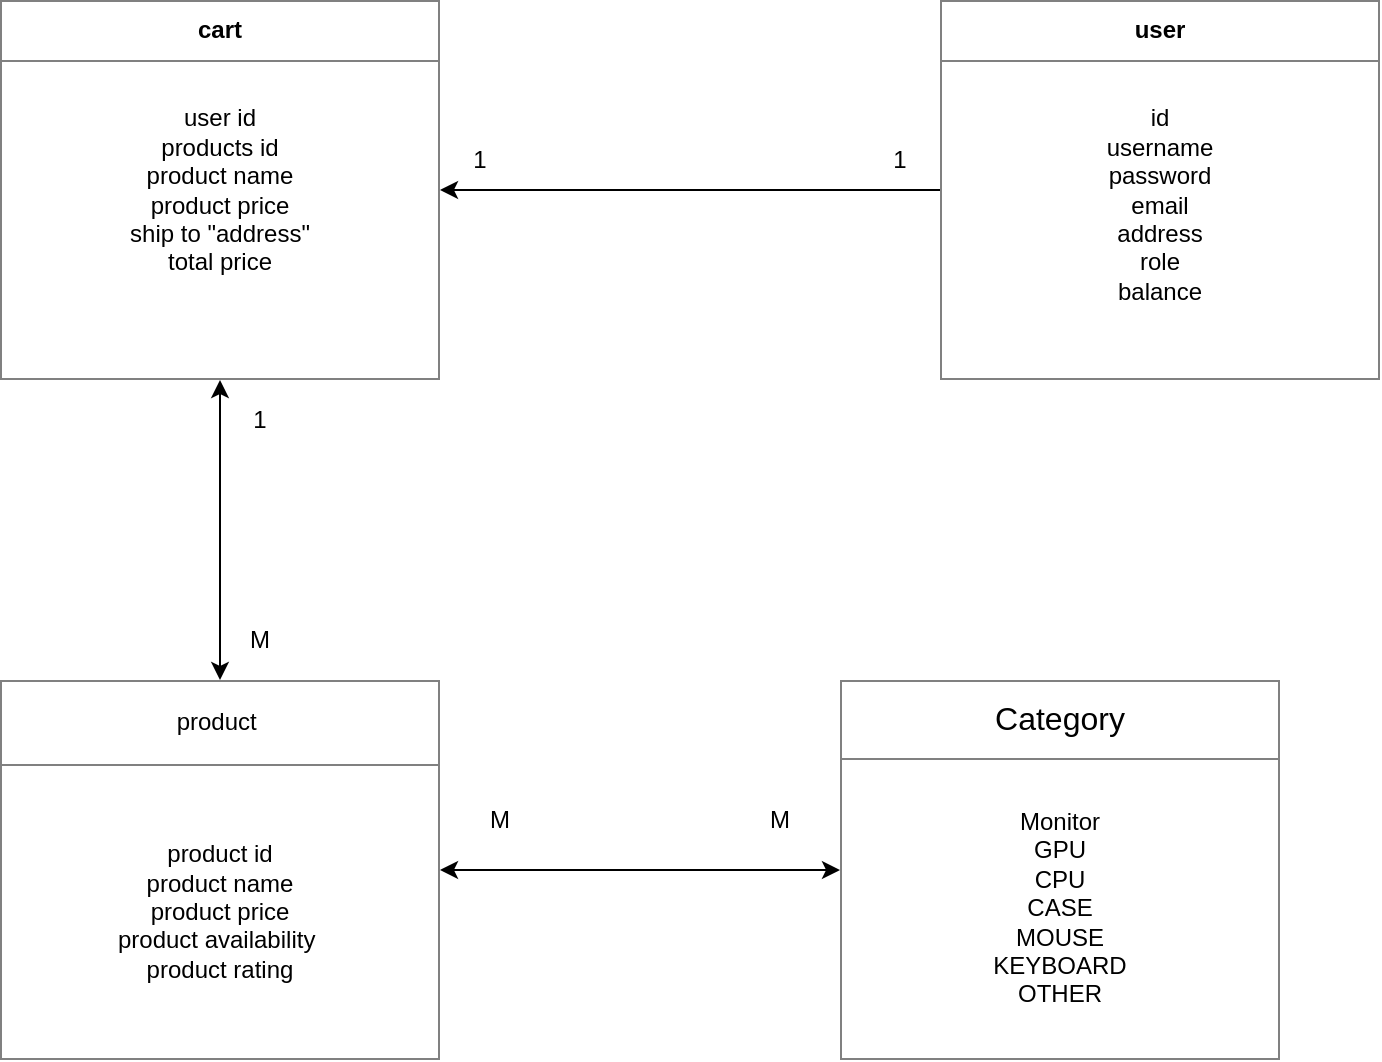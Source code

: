 <mxfile version="12.1.3" type="device" pages="1"><diagram id="pUJJA0PXr73UpC3iJPha" name="Page-1"><mxGraphModel dx="1346" dy="963" grid="1" gridSize="10" guides="1" tooltips="1" connect="1" arrows="1" fold="1" page="1" pageScale="1" pageWidth="850" pageHeight="1100" math="0" shadow="0"><root><mxCell id="0"/><mxCell id="1" parent="0"/><mxCell id="cycmF3yTkzcTkooCr_o4-9" value="" style="edgeStyle=orthogonalEdgeStyle;rounded=0;orthogonalLoop=1;jettySize=auto;html=1;" parent="1" source="cycmF3yTkzcTkooCr_o4-2" target="cycmF3yTkzcTkooCr_o4-3" edge="1"><mxGeometry relative="1" as="geometry"><mxPoint x="310" y="235" as="targetPoint"/><Array as="points"><mxPoint x="290" y="225"/><mxPoint x="290" y="235"/></Array></mxGeometry></mxCell><mxCell id="cycmF3yTkzcTkooCr_o4-2" value="&lt;table border=&quot;1&quot; width=&quot;100%&quot; cellpadding=&quot;4&quot; style=&quot;width: 100% ; height: 100% ; border-collapse: collapse&quot;&gt;&lt;tbody&gt;&lt;tr&gt;&lt;th align=&quot;center&quot;&gt;&lt;b&gt;user&lt;/b&gt;&lt;/th&gt;&lt;/tr&gt;&lt;tr&gt;&lt;td align=&quot;center&quot;&gt;id&lt;br&gt;username&lt;br&gt;password&lt;br&gt;email&lt;br&gt;address&lt;br&gt;role&lt;br&gt;balance&lt;br&gt;&lt;br&gt;&lt;/td&gt;&lt;/tr&gt;&lt;/tbody&gt;&lt;/table&gt;" style="text;html=1;strokeColor=none;fillColor=none;overflow=fill;" parent="1" vertex="1"><mxGeometry x="550" y="140" width="220" height="190" as="geometry"/></mxCell><mxCell id="cycmF3yTkzcTkooCr_o4-3" value="&lt;table border=&quot;1&quot; width=&quot;100%&quot; cellpadding=&quot;4&quot; style=&quot;width: 100% ; height: 100% ; border-collapse: collapse&quot;&gt;&lt;tbody&gt;&lt;tr&gt;&lt;th align=&quot;center&quot;&gt;&lt;b&gt;cart&lt;/b&gt;&lt;/th&gt;&lt;/tr&gt;&lt;tr&gt;&lt;td align=&quot;center&quot;&gt;user id&lt;br&gt;products id&lt;br&gt;product&amp;nbsp;name&lt;br&gt;product price&lt;br&gt;ship to &quot;address&quot;&lt;br&gt;total price&lt;br&gt;&lt;br&gt;&lt;br&gt;&lt;/td&gt;&lt;/tr&gt;&lt;/tbody&gt;&lt;/table&gt;" style="text;html=1;strokeColor=none;fillColor=none;overflow=fill;" parent="1" vertex="1"><mxGeometry x="80" y="140" width="220" height="190" as="geometry"/></mxCell><mxCell id="cycmF3yTkzcTkooCr_o4-4" value="&lt;table border=&quot;1&quot; width=&quot;100%&quot; cellpadding=&quot;4&quot; style=&quot;width: 100% ; height: 100% ; border-collapse: collapse&quot; align=&quot;center&quot;&gt;&lt;tbody&gt;&lt;tr&gt;&lt;th align=&quot;center&quot; style=&quot;text-align: center&quot;&gt;&lt;span style=&quot;font-size: 16px ; font-weight: 400 ; white-space: normal&quot;&gt;Category&lt;/span&gt;&lt;/th&gt;&lt;/tr&gt;&lt;tr&gt;&lt;td align=&quot;center&quot;&gt;Monitor&lt;br&gt;GPU&lt;br&gt;CPU&lt;br&gt;CASE&lt;br&gt;MOUSE&lt;br&gt;KEYBOARD&lt;br&gt;OTHER&lt;/td&gt;&lt;/tr&gt;&lt;/tbody&gt;&lt;/table&gt;" style="text;html=1;strokeColor=none;fillColor=none;overflow=fill;" parent="1" vertex="1"><mxGeometry x="500" y="480" width="220" height="190" as="geometry"/></mxCell><mxCell id="cycmF3yTkzcTkooCr_o4-5" value="&lt;table border=&quot;1&quot; width=&quot;100%&quot; cellpadding=&quot;4&quot; style=&quot;width: 100% ; height: 100% ; border-collapse: collapse&quot;&gt;&lt;tbody&gt;&lt;tr&gt;&lt;th align=&quot;center&quot;&gt;&lt;span style=&quot;font-weight: 400&quot;&gt;product&amp;nbsp;&lt;/span&gt;&lt;br&gt;&lt;/th&gt;&lt;/tr&gt;&lt;tr&gt;&lt;td align=&quot;center&quot;&gt;product id&lt;br&gt;product&amp;nbsp;name&lt;br&gt;product price&lt;br&gt;product availability&amp;nbsp;&lt;br&gt;product rating&lt;/td&gt;&lt;/tr&gt;&lt;/tbody&gt;&lt;/table&gt;" style="text;html=1;strokeColor=none;fillColor=none;overflow=fill;" parent="1" vertex="1"><mxGeometry x="80" y="480" width="220" height="190" as="geometry"/></mxCell><mxCell id="cycmF3yTkzcTkooCr_o4-10" value="" style="endArrow=classic;startArrow=classic;html=1;entryX=0;entryY=0.5;entryDx=0;entryDy=0;exitX=1;exitY=0.5;exitDx=0;exitDy=0;" parent="1" source="cycmF3yTkzcTkooCr_o4-5" target="cycmF3yTkzcTkooCr_o4-4" edge="1"><mxGeometry width="50" height="50" relative="1" as="geometry"><mxPoint x="80" y="750" as="sourcePoint"/><mxPoint x="130" y="700" as="targetPoint"/></mxGeometry></mxCell><mxCell id="cycmF3yTkzcTkooCr_o4-11" value="M" style="text;html=1;strokeColor=none;fillColor=none;align=center;verticalAlign=middle;whiteSpace=wrap;rounded=0;" parent="1" vertex="1"><mxGeometry x="310" y="540" width="40" height="20" as="geometry"/></mxCell><mxCell id="cycmF3yTkzcTkooCr_o4-12" value="M" style="text;html=1;strokeColor=none;fillColor=none;align=center;verticalAlign=middle;whiteSpace=wrap;rounded=0;" parent="1" vertex="1"><mxGeometry x="450" y="540" width="40" height="20" as="geometry"/></mxCell><mxCell id="cycmF3yTkzcTkooCr_o4-13" value="" style="endArrow=classic;startArrow=classic;html=1;exitX=0.5;exitY=0;exitDx=0;exitDy=0;" parent="1" source="cycmF3yTkzcTkooCr_o4-5" target="cycmF3yTkzcTkooCr_o4-3" edge="1"><mxGeometry width="50" height="50" relative="1" as="geometry"><mxPoint x="310" y="585" as="sourcePoint"/><mxPoint x="510" y="585" as="targetPoint"/></mxGeometry></mxCell><mxCell id="cycmF3yTkzcTkooCr_o4-15" value="M" style="text;html=1;strokeColor=none;fillColor=none;align=center;verticalAlign=middle;whiteSpace=wrap;rounded=0;" parent="1" vertex="1"><mxGeometry x="190" y="450" width="40" height="20" as="geometry"/></mxCell><mxCell id="cycmF3yTkzcTkooCr_o4-16" value="1" style="text;html=1;strokeColor=none;fillColor=none;align=center;verticalAlign=middle;whiteSpace=wrap;rounded=0;" parent="1" vertex="1"><mxGeometry x="190" y="340" width="40" height="20" as="geometry"/></mxCell><mxCell id="cycmF3yTkzcTkooCr_o4-17" value="1" style="text;html=1;strokeColor=none;fillColor=none;align=center;verticalAlign=middle;whiteSpace=wrap;rounded=0;" parent="1" vertex="1"><mxGeometry x="300" y="210" width="40" height="20" as="geometry"/></mxCell><mxCell id="cycmF3yTkzcTkooCr_o4-18" value="1" style="text;html=1;strokeColor=none;fillColor=none;align=center;verticalAlign=middle;whiteSpace=wrap;rounded=0;" parent="1" vertex="1"><mxGeometry x="510" y="210" width="40" height="20" as="geometry"/></mxCell></root></mxGraphModel></diagram></mxfile>